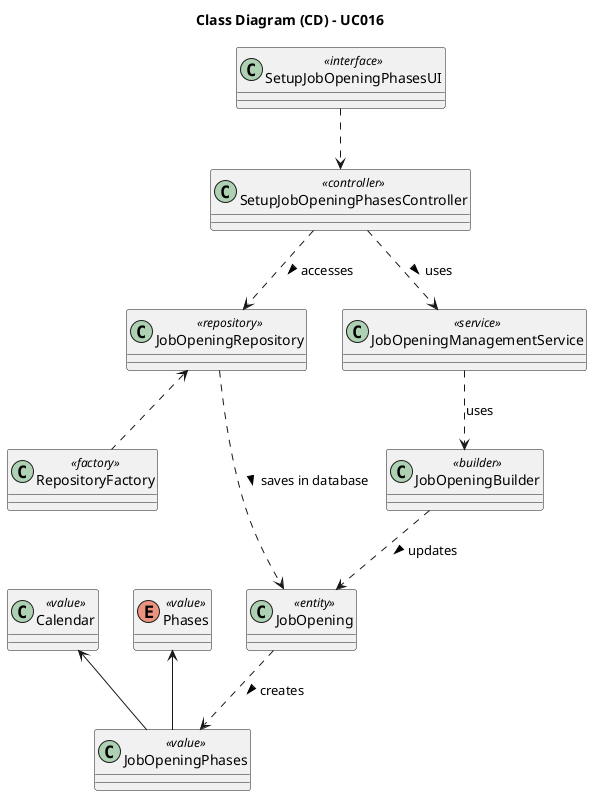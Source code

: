 @startuml
skinparam packageStyle rectangle
skinparam shadowing false

skinparam classAttributeIconSize 0

title Class Diagram (CD) - UC016

class SetupJobOpeningPhasesUI <<interface>>

class SetupJobOpeningPhasesController <<controller>>

class JobOpeningManagementService <<service>>

class JobOpeningRepository <<repository>>

class RepositoryFactory <<factory>>

class JobOpeningBuilder <<builder>>

class JobOpening <<entity>>

class JobOpeningPhases <<value>>

enum Phases <<value>>

class Calendar <<value>>

SetupJobOpeningPhasesUI ..> SetupJobOpeningPhasesController

SetupJobOpeningPhasesController ..> JobOpeningManagementService : uses >
SetupJobOpeningPhasesController ..> JobOpeningRepository : accesses >

JobOpeningManagementService ..> JobOpeningBuilder : uses

RepositoryFactory .up.> JobOpeningRepository

JobOpeningRepository ..> JobOpening : saves in database >

JobOpeningBuilder ..> JobOpening : updates >

JobOpening ..> JobOpeningPhases : creates >

JobOpeningPhases -up-> Phases
JobOpeningPhases -up-> Calendar
@enduml